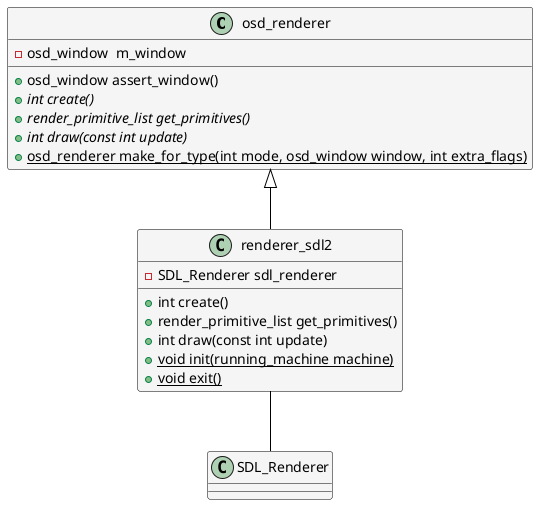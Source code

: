 @startuml
skinparam Shadowing false
skinparam LineType ortho
skinparam ArrowColor black

skinparam class {
    BackgroundColor WhiteSmoke
    BorderColor black
}

class osd_renderer {
	-osd_window  m_window
	+osd_window assert_window()
	{abstract} +int create()
	{abstract} +render_primitive_list get_primitives()
	{abstract} +int draw(const int update)
	{static} +osd_renderer make_for_type(int mode, osd_window window, int extra_flags)
}

class renderer_sdl2 extends osd_renderer {
	-SDL_Renderer sdl_renderer
	
	+int create()
	+render_primitive_list get_primitives()    
	+int draw(const int update)
	{static} +void init(running_machine machine)
	{static} +void exit()
}

renderer_sdl2 -- SDL_Renderer

@enduml
